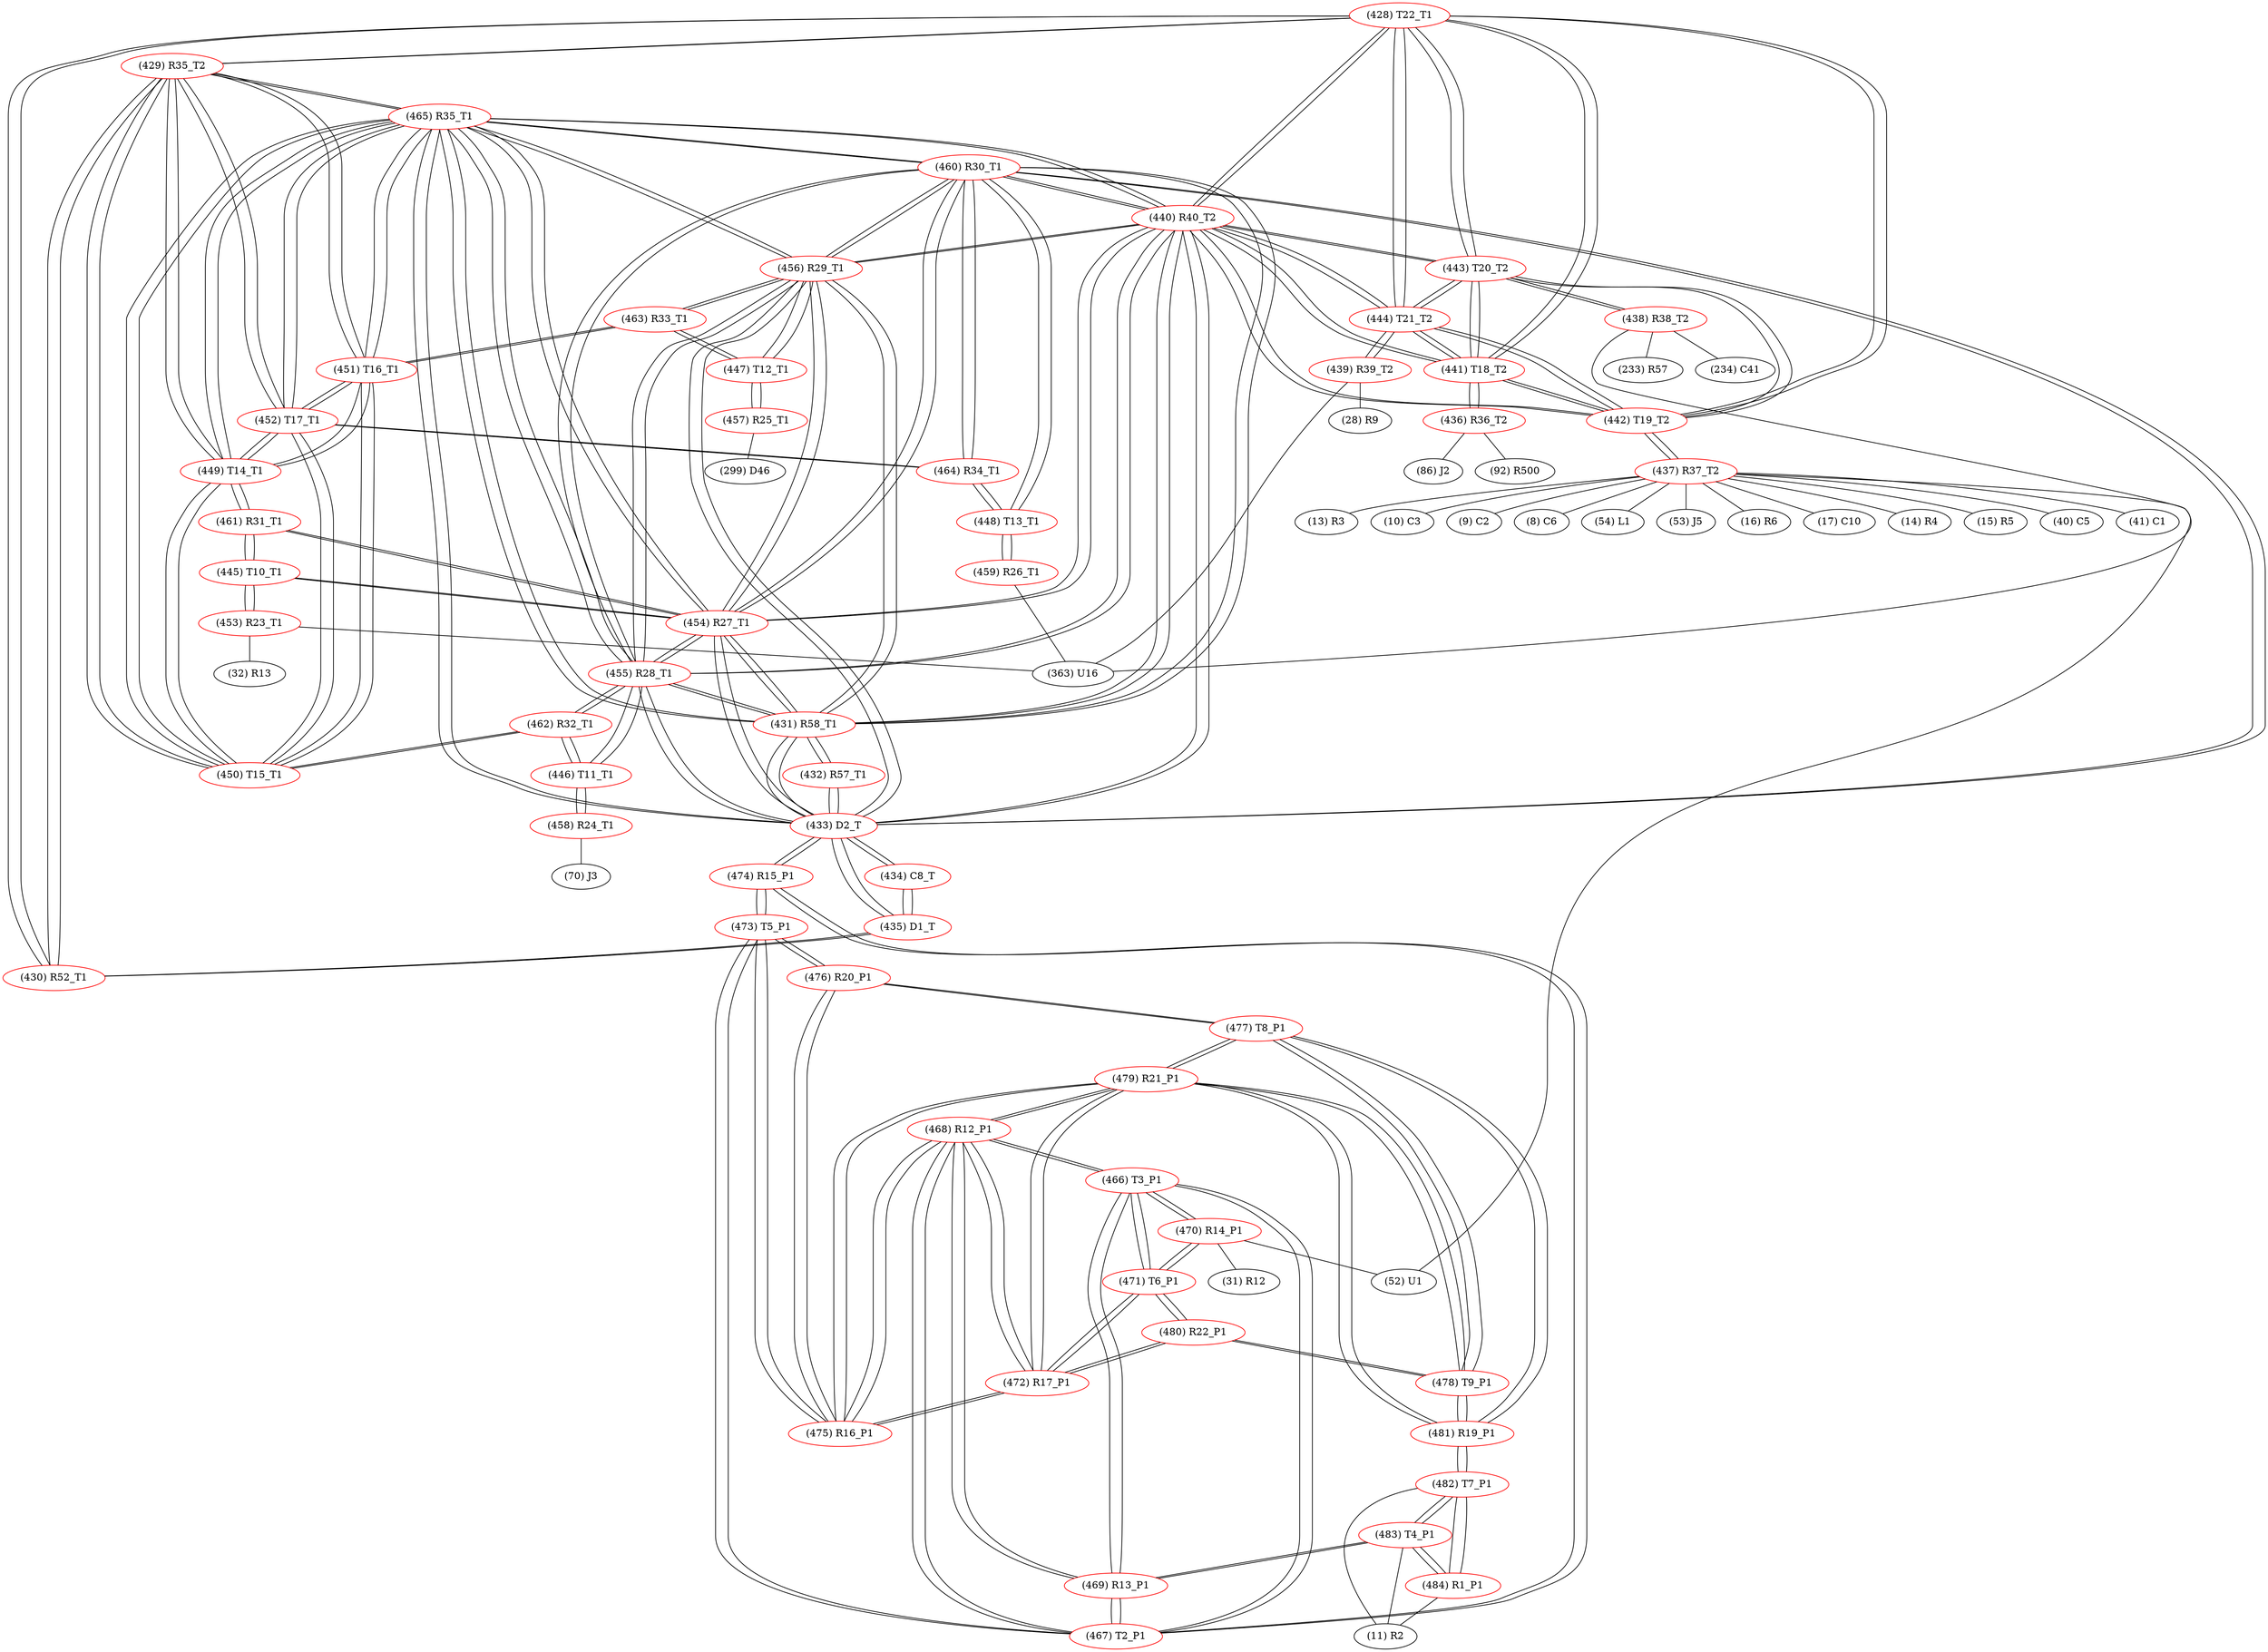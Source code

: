 graph {
	428 [label="(428) T22_T1" color=red]
	429 [label="(429) R35_T2"]
	430 [label="(430) R52_T1"]
	443 [label="(443) T20_T2"]
	444 [label="(444) T21_T2"]
	442 [label="(442) T19_T2"]
	440 [label="(440) R40_T2"]
	441 [label="(441) T18_T2"]
	429 [label="(429) R35_T2" color=red]
	430 [label="(430) R52_T1"]
	428 [label="(428) T22_T1"]
	449 [label="(449) T14_T1"]
	450 [label="(450) T15_T1"]
	452 [label="(452) T17_T1"]
	451 [label="(451) T16_T1"]
	465 [label="(465) R35_T1"]
	430 [label="(430) R52_T1" color=red]
	435 [label="(435) D1_T"]
	429 [label="(429) R35_T2"]
	428 [label="(428) T22_T1"]
	431 [label="(431) R58_T1" color=red]
	433 [label="(433) D2_T"]
	440 [label="(440) R40_T2"]
	454 [label="(454) R27_T1"]
	455 [label="(455) R28_T1"]
	456 [label="(456) R29_T1"]
	460 [label="(460) R30_T1"]
	465 [label="(465) R35_T1"]
	432 [label="(432) R57_T1"]
	432 [label="(432) R57_T1" color=red]
	433 [label="(433) D2_T"]
	431 [label="(431) R58_T1"]
	433 [label="(433) D2_T" color=red]
	431 [label="(431) R58_T1"]
	440 [label="(440) R40_T2"]
	454 [label="(454) R27_T1"]
	455 [label="(455) R28_T1"]
	456 [label="(456) R29_T1"]
	460 [label="(460) R30_T1"]
	465 [label="(465) R35_T1"]
	435 [label="(435) D1_T"]
	434 [label="(434) C8_T"]
	432 [label="(432) R57_T1"]
	474 [label="(474) R15_P1"]
	434 [label="(434) C8_T" color=red]
	435 [label="(435) D1_T"]
	433 [label="(433) D2_T"]
	435 [label="(435) D1_T" color=red]
	433 [label="(433) D2_T"]
	434 [label="(434) C8_T"]
	430 [label="(430) R52_T1"]
	436 [label="(436) R36_T2" color=red]
	92 [label="(92) R500"]
	86 [label="(86) J2"]
	441 [label="(441) T18_T2"]
	437 [label="(437) R37_T2" color=red]
	13 [label="(13) R3"]
	10 [label="(10) C3"]
	9 [label="(9) C2"]
	8 [label="(8) C6"]
	54 [label="(54) L1"]
	53 [label="(53) J5"]
	16 [label="(16) R6"]
	52 [label="(52) U1"]
	17 [label="(17) C10"]
	14 [label="(14) R4"]
	15 [label="(15) R5"]
	40 [label="(40) C5"]
	41 [label="(41) C1"]
	442 [label="(442) T19_T2"]
	438 [label="(438) R38_T2" color=red]
	363 [label="(363) U16"]
	233 [label="(233) R57"]
	234 [label="(234) C41"]
	443 [label="(443) T20_T2"]
	439 [label="(439) R39_T2" color=red]
	363 [label="(363) U16"]
	28 [label="(28) R9"]
	444 [label="(444) T21_T2"]
	440 [label="(440) R40_T2" color=red]
	433 [label="(433) D2_T"]
	431 [label="(431) R58_T1"]
	454 [label="(454) R27_T1"]
	455 [label="(455) R28_T1"]
	456 [label="(456) R29_T1"]
	460 [label="(460) R30_T1"]
	465 [label="(465) R35_T1"]
	443 [label="(443) T20_T2"]
	444 [label="(444) T21_T2"]
	442 [label="(442) T19_T2"]
	428 [label="(428) T22_T1"]
	441 [label="(441) T18_T2"]
	441 [label="(441) T18_T2" color=red]
	443 [label="(443) T20_T2"]
	444 [label="(444) T21_T2"]
	442 [label="(442) T19_T2"]
	440 [label="(440) R40_T2"]
	428 [label="(428) T22_T1"]
	436 [label="(436) R36_T2"]
	442 [label="(442) T19_T2" color=red]
	443 [label="(443) T20_T2"]
	444 [label="(444) T21_T2"]
	440 [label="(440) R40_T2"]
	428 [label="(428) T22_T1"]
	441 [label="(441) T18_T2"]
	437 [label="(437) R37_T2"]
	443 [label="(443) T20_T2" color=red]
	444 [label="(444) T21_T2"]
	442 [label="(442) T19_T2"]
	440 [label="(440) R40_T2"]
	428 [label="(428) T22_T1"]
	441 [label="(441) T18_T2"]
	438 [label="(438) R38_T2"]
	444 [label="(444) T21_T2" color=red]
	443 [label="(443) T20_T2"]
	442 [label="(442) T19_T2"]
	440 [label="(440) R40_T2"]
	428 [label="(428) T22_T1"]
	441 [label="(441) T18_T2"]
	439 [label="(439) R39_T2"]
	445 [label="(445) T10_T1" color=red]
	453 [label="(453) R23_T1"]
	461 [label="(461) R31_T1"]
	454 [label="(454) R27_T1"]
	446 [label="(446) T11_T1" color=red]
	458 [label="(458) R24_T1"]
	462 [label="(462) R32_T1"]
	455 [label="(455) R28_T1"]
	447 [label="(447) T12_T1" color=red]
	463 [label="(463) R33_T1"]
	456 [label="(456) R29_T1"]
	457 [label="(457) R25_T1"]
	448 [label="(448) T13_T1" color=red]
	464 [label="(464) R34_T1"]
	460 [label="(460) R30_T1"]
	459 [label="(459) R26_T1"]
	449 [label="(449) T14_T1" color=red]
	450 [label="(450) T15_T1"]
	452 [label="(452) T17_T1"]
	451 [label="(451) T16_T1"]
	465 [label="(465) R35_T1"]
	429 [label="(429) R35_T2"]
	461 [label="(461) R31_T1"]
	450 [label="(450) T15_T1" color=red]
	449 [label="(449) T14_T1"]
	452 [label="(452) T17_T1"]
	451 [label="(451) T16_T1"]
	465 [label="(465) R35_T1"]
	429 [label="(429) R35_T2"]
	462 [label="(462) R32_T1"]
	451 [label="(451) T16_T1" color=red]
	449 [label="(449) T14_T1"]
	450 [label="(450) T15_T1"]
	452 [label="(452) T17_T1"]
	465 [label="(465) R35_T1"]
	429 [label="(429) R35_T2"]
	463 [label="(463) R33_T1"]
	452 [label="(452) T17_T1" color=red]
	449 [label="(449) T14_T1"]
	450 [label="(450) T15_T1"]
	451 [label="(451) T16_T1"]
	465 [label="(465) R35_T1"]
	429 [label="(429) R35_T2"]
	464 [label="(464) R34_T1"]
	453 [label="(453) R23_T1" color=red]
	363 [label="(363) U16"]
	32 [label="(32) R13"]
	445 [label="(445) T10_T1"]
	454 [label="(454) R27_T1" color=red]
	433 [label="(433) D2_T"]
	431 [label="(431) R58_T1"]
	440 [label="(440) R40_T2"]
	455 [label="(455) R28_T1"]
	456 [label="(456) R29_T1"]
	460 [label="(460) R30_T1"]
	465 [label="(465) R35_T1"]
	461 [label="(461) R31_T1"]
	445 [label="(445) T10_T1"]
	455 [label="(455) R28_T1" color=red]
	433 [label="(433) D2_T"]
	431 [label="(431) R58_T1"]
	440 [label="(440) R40_T2"]
	454 [label="(454) R27_T1"]
	456 [label="(456) R29_T1"]
	460 [label="(460) R30_T1"]
	465 [label="(465) R35_T1"]
	462 [label="(462) R32_T1"]
	446 [label="(446) T11_T1"]
	456 [label="(456) R29_T1" color=red]
	433 [label="(433) D2_T"]
	431 [label="(431) R58_T1"]
	440 [label="(440) R40_T2"]
	454 [label="(454) R27_T1"]
	455 [label="(455) R28_T1"]
	460 [label="(460) R30_T1"]
	465 [label="(465) R35_T1"]
	463 [label="(463) R33_T1"]
	447 [label="(447) T12_T1"]
	457 [label="(457) R25_T1" color=red]
	299 [label="(299) D46"]
	447 [label="(447) T12_T1"]
	458 [label="(458) R24_T1" color=red]
	70 [label="(70) J3"]
	446 [label="(446) T11_T1"]
	459 [label="(459) R26_T1" color=red]
	363 [label="(363) U16"]
	448 [label="(448) T13_T1"]
	460 [label="(460) R30_T1" color=red]
	433 [label="(433) D2_T"]
	431 [label="(431) R58_T1"]
	440 [label="(440) R40_T2"]
	454 [label="(454) R27_T1"]
	455 [label="(455) R28_T1"]
	456 [label="(456) R29_T1"]
	465 [label="(465) R35_T1"]
	448 [label="(448) T13_T1"]
	464 [label="(464) R34_T1"]
	461 [label="(461) R31_T1" color=red]
	454 [label="(454) R27_T1"]
	445 [label="(445) T10_T1"]
	449 [label="(449) T14_T1"]
	462 [label="(462) R32_T1" color=red]
	450 [label="(450) T15_T1"]
	446 [label="(446) T11_T1"]
	455 [label="(455) R28_T1"]
	463 [label="(463) R33_T1" color=red]
	451 [label="(451) T16_T1"]
	456 [label="(456) R29_T1"]
	447 [label="(447) T12_T1"]
	464 [label="(464) R34_T1" color=red]
	452 [label="(452) T17_T1"]
	448 [label="(448) T13_T1"]
	460 [label="(460) R30_T1"]
	465 [label="(465) R35_T1" color=red]
	433 [label="(433) D2_T"]
	431 [label="(431) R58_T1"]
	440 [label="(440) R40_T2"]
	454 [label="(454) R27_T1"]
	455 [label="(455) R28_T1"]
	456 [label="(456) R29_T1"]
	460 [label="(460) R30_T1"]
	449 [label="(449) T14_T1"]
	450 [label="(450) T15_T1"]
	452 [label="(452) T17_T1"]
	451 [label="(451) T16_T1"]
	429 [label="(429) R35_T2"]
	466 [label="(466) T3_P1" color=red]
	470 [label="(470) R14_P1"]
	471 [label="(471) T6_P1"]
	469 [label="(469) R13_P1"]
	468 [label="(468) R12_P1"]
	467 [label="(467) T2_P1"]
	467 [label="(467) T2_P1" color=red]
	469 [label="(469) R13_P1"]
	466 [label="(466) T3_P1"]
	468 [label="(468) R12_P1"]
	473 [label="(473) T5_P1"]
	474 [label="(474) R15_P1"]
	468 [label="(468) R12_P1" color=red]
	479 [label="(479) R21_P1"]
	475 [label="(475) R16_P1"]
	472 [label="(472) R17_P1"]
	469 [label="(469) R13_P1"]
	466 [label="(466) T3_P1"]
	467 [label="(467) T2_P1"]
	469 [label="(469) R13_P1" color=red]
	483 [label="(483) T4_P1"]
	466 [label="(466) T3_P1"]
	468 [label="(468) R12_P1"]
	467 [label="(467) T2_P1"]
	470 [label="(470) R14_P1" color=red]
	52 [label="(52) U1"]
	31 [label="(31) R12"]
	466 [label="(466) T3_P1"]
	471 [label="(471) T6_P1"]
	471 [label="(471) T6_P1" color=red]
	470 [label="(470) R14_P1"]
	466 [label="(466) T3_P1"]
	480 [label="(480) R22_P1"]
	472 [label="(472) R17_P1"]
	472 [label="(472) R17_P1" color=red]
	479 [label="(479) R21_P1"]
	475 [label="(475) R16_P1"]
	468 [label="(468) R12_P1"]
	480 [label="(480) R22_P1"]
	471 [label="(471) T6_P1"]
	473 [label="(473) T5_P1" color=red]
	467 [label="(467) T2_P1"]
	474 [label="(474) R15_P1"]
	475 [label="(475) R16_P1"]
	476 [label="(476) R20_P1"]
	474 [label="(474) R15_P1" color=red]
	433 [label="(433) D2_T"]
	467 [label="(467) T2_P1"]
	473 [label="(473) T5_P1"]
	475 [label="(475) R16_P1" color=red]
	479 [label="(479) R21_P1"]
	468 [label="(468) R12_P1"]
	472 [label="(472) R17_P1"]
	473 [label="(473) T5_P1"]
	476 [label="(476) R20_P1"]
	476 [label="(476) R20_P1" color=red]
	477 [label="(477) T8_P1"]
	475 [label="(475) R16_P1"]
	473 [label="(473) T5_P1"]
	477 [label="(477) T8_P1" color=red]
	478 [label="(478) T9_P1"]
	479 [label="(479) R21_P1"]
	481 [label="(481) R19_P1"]
	476 [label="(476) R20_P1"]
	478 [label="(478) T9_P1" color=red]
	480 [label="(480) R22_P1"]
	479 [label="(479) R21_P1"]
	477 [label="(477) T8_P1"]
	481 [label="(481) R19_P1"]
	479 [label="(479) R21_P1" color=red]
	475 [label="(475) R16_P1"]
	468 [label="(468) R12_P1"]
	472 [label="(472) R17_P1"]
	478 [label="(478) T9_P1"]
	477 [label="(477) T8_P1"]
	481 [label="(481) R19_P1"]
	480 [label="(480) R22_P1" color=red]
	478 [label="(478) T9_P1"]
	471 [label="(471) T6_P1"]
	472 [label="(472) R17_P1"]
	481 [label="(481) R19_P1" color=red]
	478 [label="(478) T9_P1"]
	479 [label="(479) R21_P1"]
	477 [label="(477) T8_P1"]
	482 [label="(482) T7_P1"]
	482 [label="(482) T7_P1" color=red]
	484 [label="(484) R1_P1"]
	483 [label="(483) T4_P1"]
	11 [label="(11) R2"]
	481 [label="(481) R19_P1"]
	483 [label="(483) T4_P1" color=red]
	469 [label="(469) R13_P1"]
	484 [label="(484) R1_P1"]
	482 [label="(482) T7_P1"]
	11 [label="(11) R2"]
	484 [label="(484) R1_P1" color=red]
	483 [label="(483) T4_P1"]
	482 [label="(482) T7_P1"]
	11 [label="(11) R2"]
	428 -- 429
	428 -- 430
	428 -- 443
	428 -- 444
	428 -- 442
	428 -- 440
	428 -- 441
	429 -- 430
	429 -- 428
	429 -- 449
	429 -- 450
	429 -- 452
	429 -- 451
	429 -- 465
	430 -- 435
	430 -- 429
	430 -- 428
	431 -- 433
	431 -- 440
	431 -- 454
	431 -- 455
	431 -- 456
	431 -- 460
	431 -- 465
	431 -- 432
	432 -- 433
	432 -- 431
	433 -- 431
	433 -- 440
	433 -- 454
	433 -- 455
	433 -- 456
	433 -- 460
	433 -- 465
	433 -- 435
	433 -- 434
	433 -- 432
	433 -- 474
	434 -- 435
	434 -- 433
	435 -- 433
	435 -- 434
	435 -- 430
	436 -- 92
	436 -- 86
	436 -- 441
	437 -- 13
	437 -- 10
	437 -- 9
	437 -- 8
	437 -- 54
	437 -- 53
	437 -- 16
	437 -- 52
	437 -- 17
	437 -- 14
	437 -- 15
	437 -- 40
	437 -- 41
	437 -- 442
	438 -- 363
	438 -- 233
	438 -- 234
	438 -- 443
	439 -- 363
	439 -- 28
	439 -- 444
	440 -- 433
	440 -- 431
	440 -- 454
	440 -- 455
	440 -- 456
	440 -- 460
	440 -- 465
	440 -- 443
	440 -- 444
	440 -- 442
	440 -- 428
	440 -- 441
	441 -- 443
	441 -- 444
	441 -- 442
	441 -- 440
	441 -- 428
	441 -- 436
	442 -- 443
	442 -- 444
	442 -- 440
	442 -- 428
	442 -- 441
	442 -- 437
	443 -- 444
	443 -- 442
	443 -- 440
	443 -- 428
	443 -- 441
	443 -- 438
	444 -- 443
	444 -- 442
	444 -- 440
	444 -- 428
	444 -- 441
	444 -- 439
	445 -- 453
	445 -- 461
	445 -- 454
	446 -- 458
	446 -- 462
	446 -- 455
	447 -- 463
	447 -- 456
	447 -- 457
	448 -- 464
	448 -- 460
	448 -- 459
	449 -- 450
	449 -- 452
	449 -- 451
	449 -- 465
	449 -- 429
	449 -- 461
	450 -- 449
	450 -- 452
	450 -- 451
	450 -- 465
	450 -- 429
	450 -- 462
	451 -- 449
	451 -- 450
	451 -- 452
	451 -- 465
	451 -- 429
	451 -- 463
	452 -- 449
	452 -- 450
	452 -- 451
	452 -- 465
	452 -- 429
	452 -- 464
	453 -- 363
	453 -- 32
	453 -- 445
	454 -- 433
	454 -- 431
	454 -- 440
	454 -- 455
	454 -- 456
	454 -- 460
	454 -- 465
	454 -- 461
	454 -- 445
	455 -- 433
	455 -- 431
	455 -- 440
	455 -- 454
	455 -- 456
	455 -- 460
	455 -- 465
	455 -- 462
	455 -- 446
	456 -- 433
	456 -- 431
	456 -- 440
	456 -- 454
	456 -- 455
	456 -- 460
	456 -- 465
	456 -- 463
	456 -- 447
	457 -- 299
	457 -- 447
	458 -- 70
	458 -- 446
	459 -- 363
	459 -- 448
	460 -- 433
	460 -- 431
	460 -- 440
	460 -- 454
	460 -- 455
	460 -- 456
	460 -- 465
	460 -- 448
	460 -- 464
	461 -- 454
	461 -- 445
	461 -- 449
	462 -- 450
	462 -- 446
	462 -- 455
	463 -- 451
	463 -- 456
	463 -- 447
	464 -- 452
	464 -- 448
	464 -- 460
	465 -- 433
	465 -- 431
	465 -- 440
	465 -- 454
	465 -- 455
	465 -- 456
	465 -- 460
	465 -- 449
	465 -- 450
	465 -- 452
	465 -- 451
	465 -- 429
	466 -- 470
	466 -- 471
	466 -- 469
	466 -- 468
	466 -- 467
	467 -- 469
	467 -- 466
	467 -- 468
	467 -- 473
	467 -- 474
	468 -- 479
	468 -- 475
	468 -- 472
	468 -- 469
	468 -- 466
	468 -- 467
	469 -- 483
	469 -- 466
	469 -- 468
	469 -- 467
	470 -- 52
	470 -- 31
	470 -- 466
	470 -- 471
	471 -- 470
	471 -- 466
	471 -- 480
	471 -- 472
	472 -- 479
	472 -- 475
	472 -- 468
	472 -- 480
	472 -- 471
	473 -- 467
	473 -- 474
	473 -- 475
	473 -- 476
	474 -- 433
	474 -- 467
	474 -- 473
	475 -- 479
	475 -- 468
	475 -- 472
	475 -- 473
	475 -- 476
	476 -- 477
	476 -- 475
	476 -- 473
	477 -- 478
	477 -- 479
	477 -- 481
	477 -- 476
	478 -- 480
	478 -- 479
	478 -- 477
	478 -- 481
	479 -- 475
	479 -- 468
	479 -- 472
	479 -- 478
	479 -- 477
	479 -- 481
	480 -- 478
	480 -- 471
	480 -- 472
	481 -- 478
	481 -- 479
	481 -- 477
	481 -- 482
	482 -- 484
	482 -- 483
	482 -- 11
	482 -- 481
	483 -- 469
	483 -- 484
	483 -- 482
	483 -- 11
	484 -- 483
	484 -- 482
	484 -- 11
}